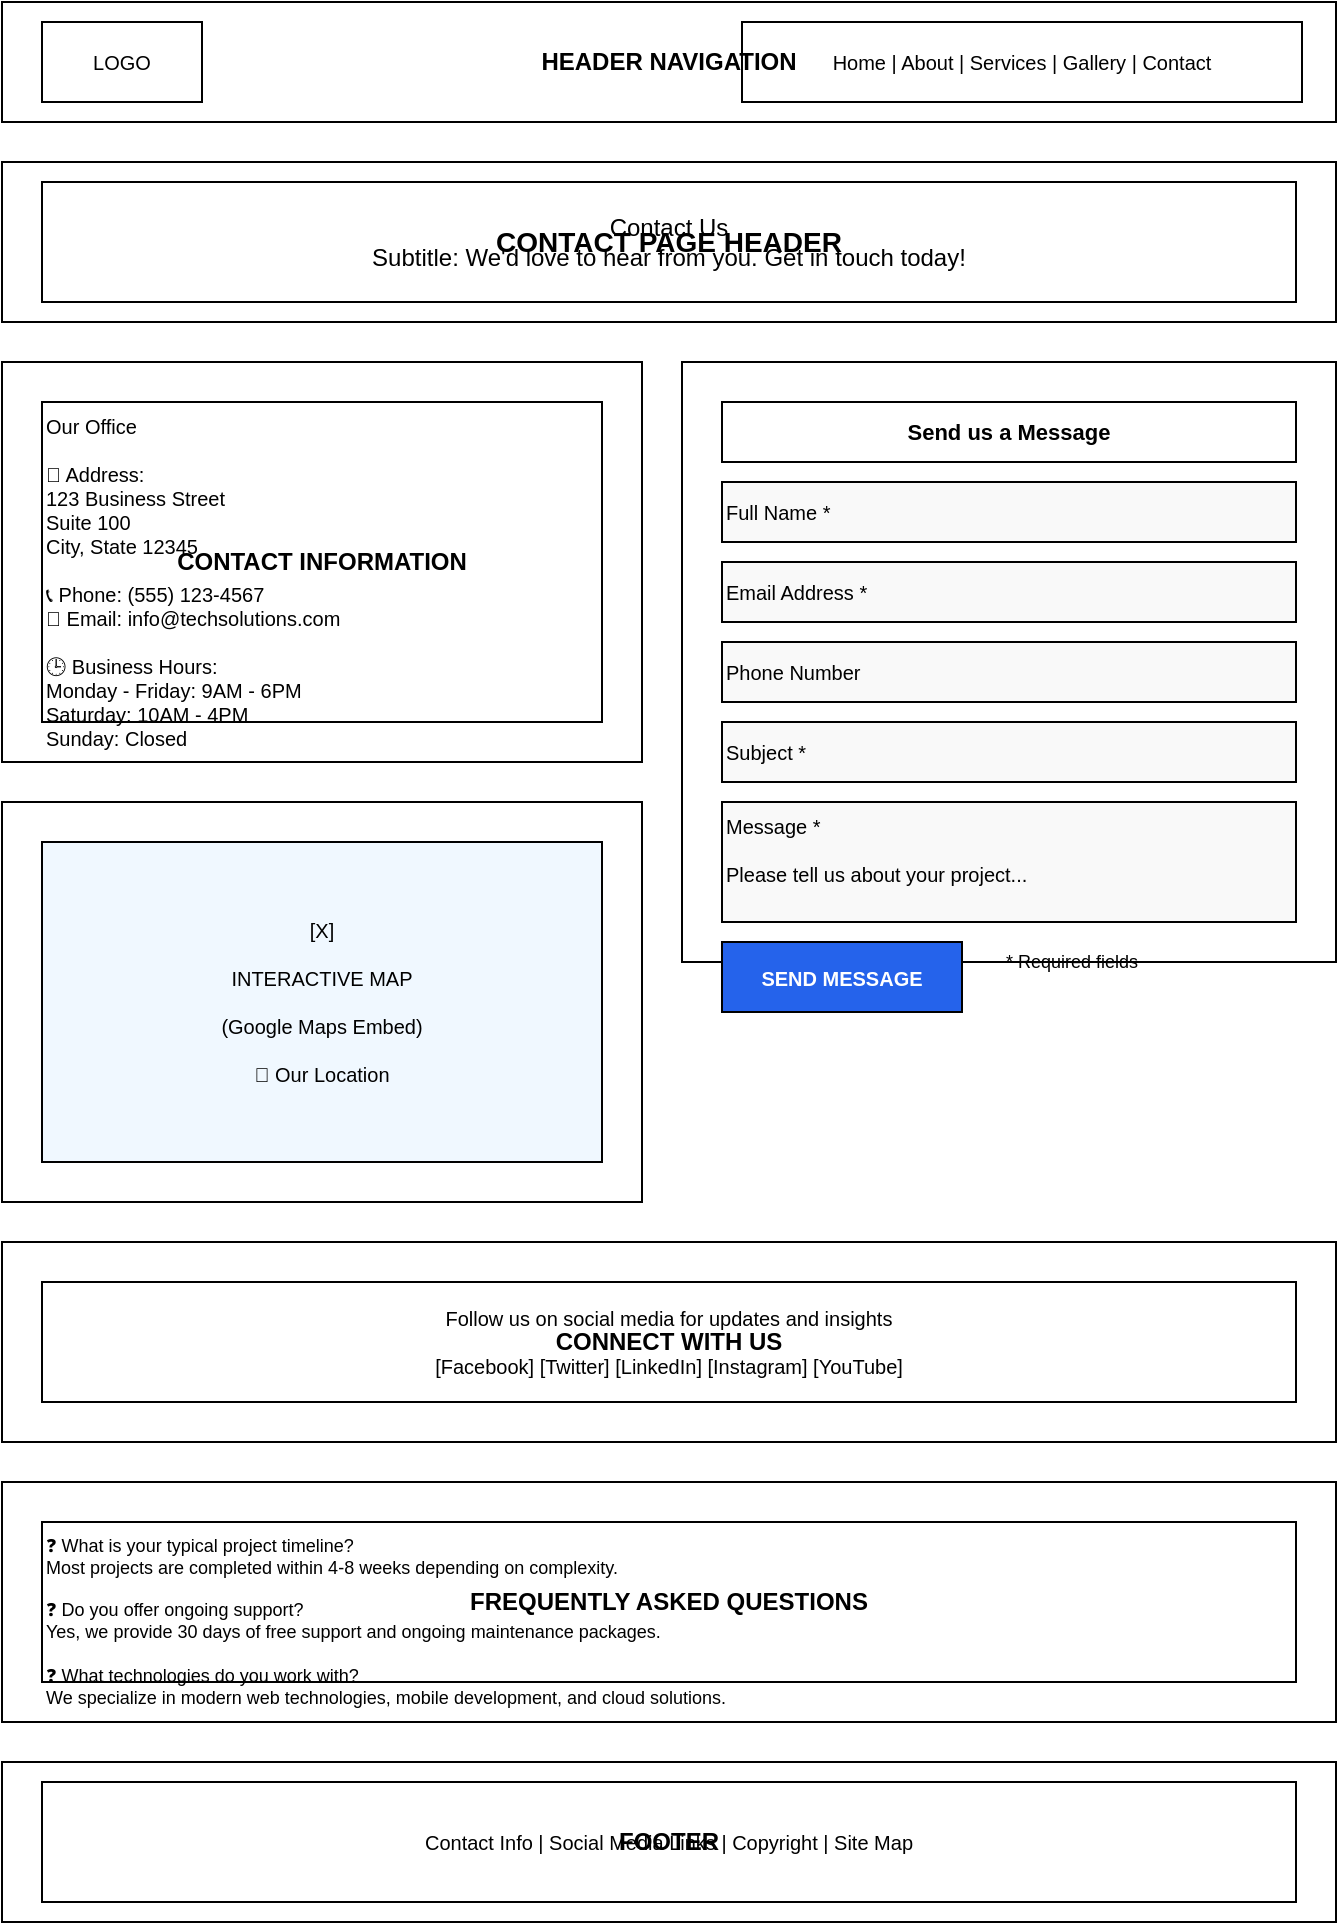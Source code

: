 <mxfile version="22.0.3">
  <diagram name="Contact Page Wireframe" id="contact-page">
    <mxGraphModel dx="1422" dy="794" grid="1" gridSize="10" guides="1" tooltips="1" connect="1" arrows="1" fold="1" page="1" pageScale="1" pageWidth="827" pageHeight="1169" math="0" shadow="0">
      <root>
        <mxCell id="0"/>
        <mxCell id="1" parent="0"/>
        
        <!-- Header Navigation -->
        <mxCell id="header-5" value="HEADER NAVIGATION" style="rounded=0;whiteSpace=wrap;html=1;fillColor=none;strokeColor=#000000;fontFamily=Arial;fontSize=12;fontStyle=1;align=center;" vertex="1" parent="1">
          <mxGeometry x="80" y="40" width="667" height="60" as="geometry"/>
        </mxCell>
        <mxCell id="logo-5" value="LOGO" style="rounded=0;whiteSpace=wrap;html=1;fillColor=none;strokeColor=#000000;fontFamily=Arial;fontSize=10;align=center;" vertex="1" parent="1">
          <mxGeometry x="100" y="50" width="80" height="40" as="geometry"/>
        </mxCell>
        <mxCell id="nav-5" value="Home | About | Services | Gallery | Contact" style="rounded=0;whiteSpace=wrap;html=1;fillColor=none;strokeColor=#000000;fontFamily=Arial;fontSize=10;align=center;" vertex="1" parent="1">
          <mxGeometry x="450" y="50" width="280" height="40" as="geometry"/>
        </mxCell>
        
        <!-- Page Header -->
        <mxCell id="page-header-5" value="CONTACT PAGE HEADER" style="rounded=0;whiteSpace=wrap;html=1;fillColor=none;strokeColor=#000000;fontFamily=Arial;fontSize=14;fontStyle=1;align=center;" vertex="1" parent="1">
          <mxGeometry x="80" y="120" width="667" height="80" as="geometry"/>
        </mxCell>
        <mxCell id="page-title-5" value="Contact Us&#10;Subtitle: We'd love to hear from you. Get in touch today!" style="rounded=0;whiteSpace=wrap;html=1;fillColor=none;strokeColor=#000000;fontFamily=Arial;fontSize=12;align=center;" vertex="1" parent="1">
          <mxGeometry x="100" y="130" width="627" height="60" as="geometry"/>
        </mxCell>
        
        <!-- Contact Information Section -->
        <mxCell id="contact-info-section" value="CONTACT INFORMATION" style="rounded=0;whiteSpace=wrap;html=1;fillColor=none;strokeColor=#000000;fontFamily=Arial;fontSize=12;fontStyle=1;align=center;" vertex="1" parent="1">
          <mxGeometry x="80" y="220" width="320" height="200" as="geometry"/>
        </mxCell>
        <mxCell id="office-info" value="Our Office&#10;&#10;📍 Address:&#10;123 Business Street&#10;Suite 100&#10;City, State 12345&#10;&#10;📞 Phone: (555) 123-4567&#10;📧 Email: info@techsolutions.com&#10;&#10;🕒 Business Hours:&#10;Monday - Friday: 9AM - 6PM&#10;Saturday: 10AM - 4PM&#10;Sunday: Closed" style="rounded=0;whiteSpace=wrap;html=1;fillColor=none;strokeColor=#000000;fontFamily=Arial;fontSize=10;align=left;verticalAlign=top;" vertex="1" parent="1">
          <mxGeometry x="100" y="240" width="280" height="160" as="geometry"/>
        </mxCell>
        
        <!-- Contact Form Section -->
        <mxCell id="contact-form-section" value="CONTACT FORM" style="rounded=0;whiteSpace=wrap;html=1;fillColor=none;strokeColor=#000000;fontFamily=Arial;fontSize=12;fontStyle=1;align=center;" vertex="1" parent="1">
          <mxGeometry x="420" y="220" width="327" height="300" as="geometry"/>
        </mxCell>
        <mxCell id="form-title" value="Send us a Message" style="rounded=0;whiteSpace=wrap;html=1;fillColor=none;strokeColor=#000000;fontFamily=Arial;fontSize=11;fontStyle=1;align=center;" vertex="1" parent="1">
          <mxGeometry x="440" y="240" width="287" height="30" as="geometry"/>
        </mxCell>
        <mxCell id="name-field" value="Full Name *" style="rounded=0;whiteSpace=wrap;html=1;fillColor=#f9f9f9;strokeColor=#000000;fontFamily=Arial;fontSize=10;align=left;" vertex="1" parent="1">
          <mxGeometry x="440" y="280" width="287" height="30" as="geometry"/>
        </mxCell>
        <mxCell id="email-field" value="Email Address *" style="rounded=0;whiteSpace=wrap;html=1;fillColor=#f9f9f9;strokeColor=#000000;fontFamily=Arial;fontSize=10;align=left;" vertex="1" parent="1">
          <mxGeometry x="440" y="320" width="287" height="30" as="geometry"/>
        </mxCell>
        <mxCell id="phone-field" value="Phone Number" style="rounded=0;whiteSpace=wrap;html=1;fillColor=#f9f9f9;strokeColor=#000000;fontFamily=Arial;fontSize=10;align=left;" vertex="1" parent="1">
          <mxGeometry x="440" y="360" width="287" height="30" as="geometry"/>
        </mxCell>
        <mxCell id="subject-field" value="Subject *" style="rounded=0;whiteSpace=wrap;html=1;fillColor=#f9f9f9;strokeColor=#000000;fontFamily=Arial;fontSize=10;align=left;" vertex="1" parent="1">
          <mxGeometry x="440" y="400" width="287" height="30" as="geometry"/>
        </mxCell>
        <mxCell id="message-field" value="Message *&#10;&#10;Please tell us about your project..." style="rounded=0;whiteSpace=wrap;html=1;fillColor=#f9f9f9;strokeColor=#000000;fontFamily=Arial;fontSize=10;align=left;verticalAlign=top;" vertex="1" parent="1">
          <mxGeometry x="440" y="440" width="287" height="60" as="geometry"/>
        </mxCell>
        <mxCell id="submit-button" value="SEND MESSAGE" style="rounded=0;whiteSpace=wrap;html=1;fillColor=#2563EB;strokeColor=#000000;fontFamily=Arial;fontSize=10;fontStyle=1;align=center;fontColor=#FFFFFF;" vertex="1" parent="1">
          <mxGeometry x="440" y="510" width="120" height="35" as="geometry"/>
        </mxCell>
        <mxCell id="required-note" value="* Required fields" style="text;html=1;strokeColor=none;fillColor=none;align=left;verticalAlign=middle;whiteSpace=wrap;rounded=0;fontFamily=Arial;fontSize=9;" vertex="1" parent="1">
          <mxGeometry x="580" y="510" width="100" height="20" as="geometry"/>
        </mxCell>
        
        <!-- Map Section -->
        <mxCell id="map-section" value="LOCATION MAP" style="rounded=0;whiteSpace=wrap;html=1;fillColor=none;strokeColor=#000000;fontFamily=Arial;fontSize=12;fontStyle=1;align=center;" vertex="1" parent="1">
          <mxGeometry x="80" y="440" width="320" height="200" as="geometry"/>
        </mxCell>
        <mxCell id="map-placeholder" value="[X]&#10;&#10;INTERACTIVE MAP&#10;&#10;(Google Maps Embed)&#10;&#10;📍 Our Location" style="rounded=0;whiteSpace=wrap;html=1;fillColor=#f0f8ff;strokeColor=#000000;fontFamily=Arial;fontSize=10;align=center;" vertex="1" parent="1">
          <mxGeometry x="100" y="460" width="280" height="160" as="geometry"/>
        </mxCell>
        
        <!-- Social Media Section -->
        <mxCell id="social-section" value="CONNECT WITH US" style="rounded=0;whiteSpace=wrap;html=1;fillColor=none;strokeColor=#000000;fontFamily=Arial;fontSize=12;fontStyle=1;align=center;" vertex="1" parent="1">
          <mxGeometry x="80" y="660" width="667" height="100" as="geometry"/>
        </mxCell>
        <mxCell id="social-content" value="Follow us on social media for updates and insights&#10;&#10;[Facebook] [Twitter] [LinkedIn] [Instagram] [YouTube]" style="rounded=0;whiteSpace=wrap;html=1;fillColor=none;strokeColor=#000000;fontFamily=Arial;fontSize=10;align=center;" vertex="1" parent="1">
          <mxGeometry x="100" y="680" width="627" height="60" as="geometry"/>
        </mxCell>
        
        <!-- FAQ Section -->
        <mxCell id="faq-section" value="FREQUENTLY ASKED QUESTIONS" style="rounded=0;whiteSpace=wrap;html=1;fillColor=none;strokeColor=#000000;fontFamily=Arial;fontSize=12;fontStyle=1;align=center;" vertex="1" parent="1">
          <mxGeometry x="80" y="780" width="667" height="120" as="geometry"/>
        </mxCell>
        <mxCell id="faq-content" value="❓ What is your typical project timeline?&#10;Most projects are completed within 4-8 weeks depending on complexity.&#10;&#10;❓ Do you offer ongoing support?&#10;Yes, we provide 30 days of free support and ongoing maintenance packages.&#10;&#10;❓ What technologies do you work with?&#10;We specialize in modern web technologies, mobile development, and cloud solutions." style="rounded=0;whiteSpace=wrap;html=1;fillColor=none;strokeColor=#000000;fontFamily=Arial;fontSize=9;align=left;verticalAlign=top;" vertex="1" parent="1">
          <mxGeometry x="100" y="800" width="627" height="80" as="geometry"/>
        </mxCell>
        
        <!-- Footer -->
        <mxCell id="footer-section-5" value="FOOTER" style="rounded=0;whiteSpace=wrap;html=1;fillColor=none;strokeColor=#000000;fontFamily=Arial;fontSize=12;fontStyle=1;align=center;" vertex="1" parent="1">
          <mxGeometry x="80" y="920" width="667" height="80" as="geometry"/>
        </mxCell>
        <mxCell id="footer-content-5" value="Contact Info | Social Media Links | Copyright | Site Map" style="rounded=0;whiteSpace=wrap;html=1;fillColor=none;strokeColor=#000000;fontFamily=Arial;fontSize=10;align=center;" vertex="1" parent="1">
          <mxGeometry x="100" y="930" width="627" height="60" as="geometry"/>
        </mxCell>
      </root>
    </mxGraphModel>
  </diagram>
</mxfile>